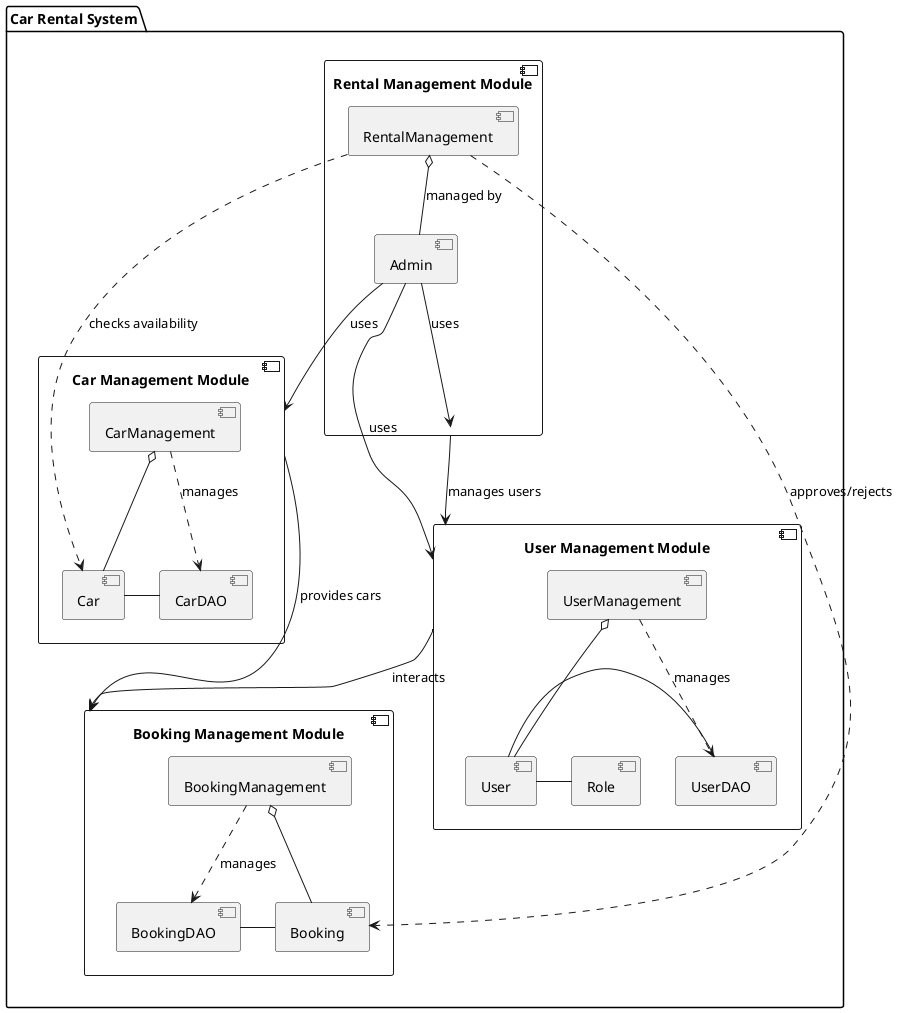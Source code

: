 @startuml
package "Car Rental System" {

    component "User Management Module" as UMM {
        [UserDAO] - [User]
        [UserManagement] ..> [UserDAO] : manages
        [UserManagement] o-- [User]
        [User] - [Role]
    }

    component "Car Management Module" as CMM {
        [CarDAO] - [Car]
        [CarManagement] ..> [CarDAO] : manages
        [CarManagement] o-- [Car]
    }

    component "Booking Management Module" as BMM {
        [BookingDAO] - [Booking]
        [BookingManagement] ..> [BookingDAO] : manages
        [BookingManagement] o-- [Booking]
    }

    component "Rental Management Module" as RMM {
        [RentalManagement] ..> [Booking] : approves/rejects
        [RentalManagement] ..> [Car] : checks availability
        [RentalManagement] o-- [Admin] : managed by
    }

    [UMM] --> [BMM] : interacts
    [CMM] --> [BMM] : provides cars
    [RMM] --> [UMM] : manages users

    [Admin] --> [UMM] : uses
    [Admin] --> [CMM] : uses
    [Admin] --> [RMM] : uses
}
@enduml
